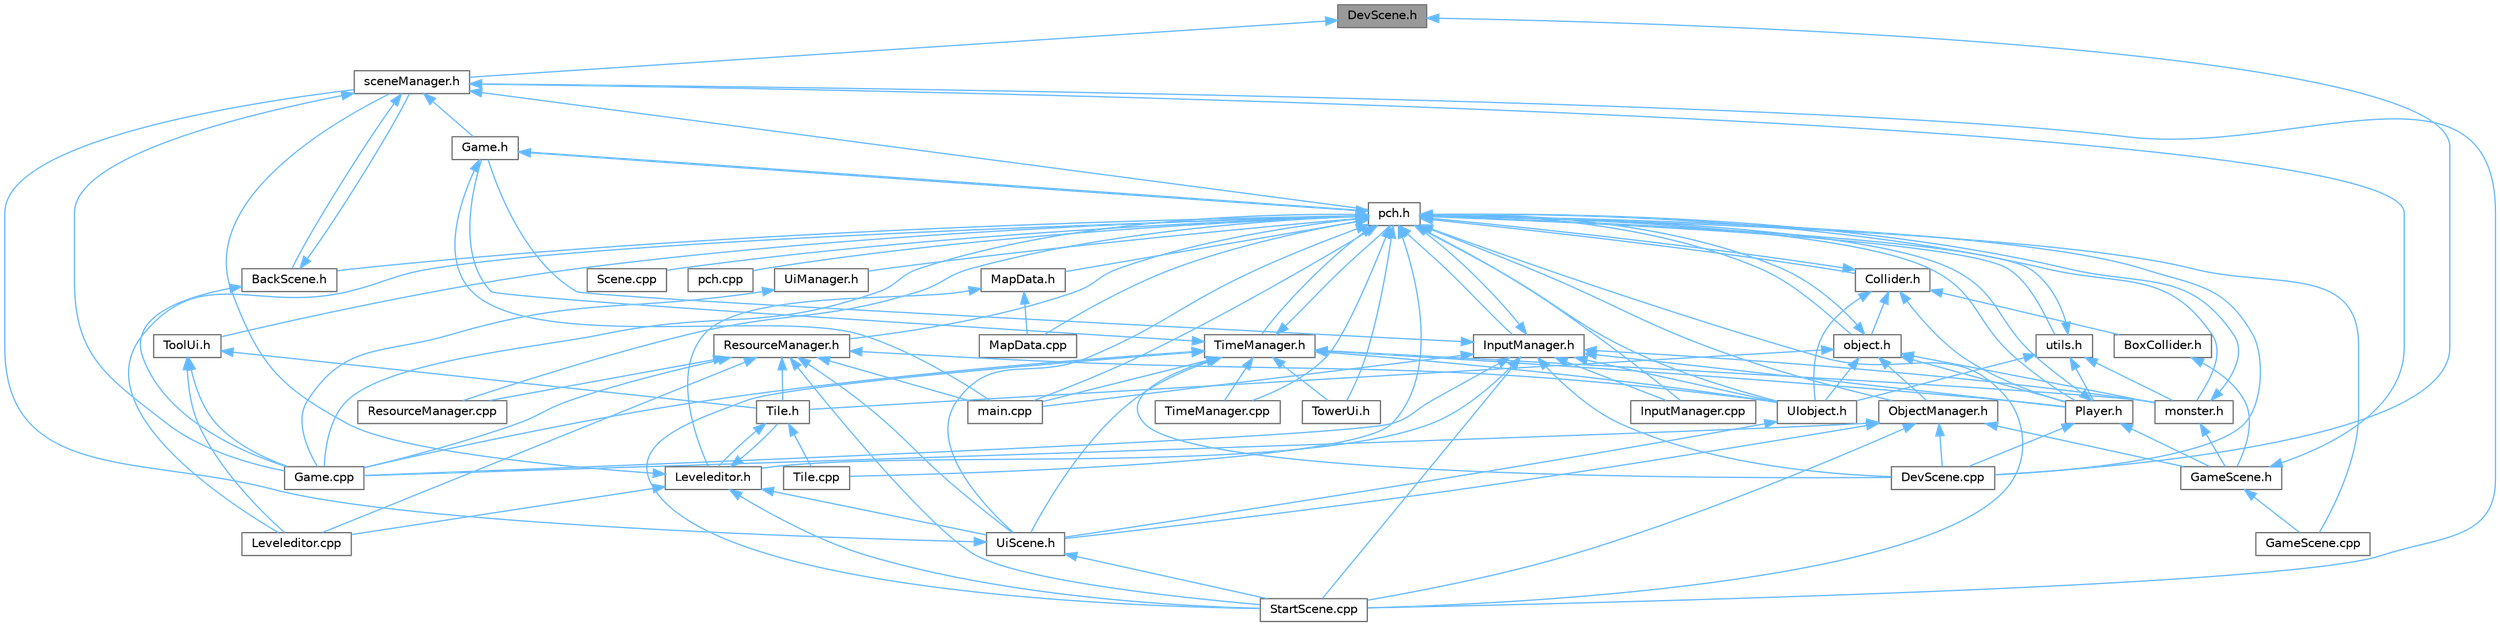 digraph "DevScene.h"
{
 // LATEX_PDF_SIZE
  bgcolor="transparent";
  edge [fontname=Helvetica,fontsize=10,labelfontname=Helvetica,labelfontsize=10];
  node [fontname=Helvetica,fontsize=10,shape=box,height=0.2,width=0.4];
  Node1 [id="Node000001",label="DevScene.h",height=0.2,width=0.4,color="gray40", fillcolor="grey60", style="filled", fontcolor="black",tooltip=" "];
  Node1 -> Node2 [id="edge1_Node000001_Node000002",dir="back",color="steelblue1",style="solid",tooltip=" "];
  Node2 [id="Node000002",label="DevScene.cpp",height=0.2,width=0.4,color="grey40", fillcolor="white", style="filled",URL="$_dev_scene_8cpp.html",tooltip=" "];
  Node1 -> Node3 [id="edge2_Node000001_Node000003",dir="back",color="steelblue1",style="solid",tooltip=" "];
  Node3 [id="Node000003",label="sceneManager.h",height=0.2,width=0.4,color="grey40", fillcolor="white", style="filled",URL="$scene_manager_8h.html",tooltip=" "];
  Node3 -> Node4 [id="edge3_Node000003_Node000004",dir="back",color="steelblue1",style="solid",tooltip=" "];
  Node4 [id="Node000004",label="BackScene.h",height=0.2,width=0.4,color="grey40", fillcolor="white", style="filled",URL="$_back_scene_8h.html",tooltip=" "];
  Node4 -> Node5 [id="edge4_Node000004_Node000005",dir="back",color="steelblue1",style="solid",tooltip=" "];
  Node5 [id="Node000005",label="Game.cpp",height=0.2,width=0.4,color="grey40", fillcolor="white", style="filled",URL="$_game_8cpp.html",tooltip=" "];
  Node4 -> Node3 [id="edge5_Node000004_Node000003",dir="back",color="steelblue1",style="solid",tooltip=" "];
  Node3 -> Node5 [id="edge6_Node000003_Node000005",dir="back",color="steelblue1",style="solid",tooltip=" "];
  Node3 -> Node6 [id="edge7_Node000003_Node000006",dir="back",color="steelblue1",style="solid",tooltip=" "];
  Node6 [id="Node000006",label="Game.h",height=0.2,width=0.4,color="grey40", fillcolor="white", style="filled",URL="$_game_8h.html",tooltip=" "];
  Node6 -> Node7 [id="edge8_Node000006_Node000007",dir="back",color="steelblue1",style="solid",tooltip=" "];
  Node7 [id="Node000007",label="main.cpp",height=0.2,width=0.4,color="grey40", fillcolor="white", style="filled",URL="$main_8cpp.html",tooltip=" "];
  Node6 -> Node8 [id="edge9_Node000006_Node000008",dir="back",color="steelblue1",style="solid",tooltip=" "];
  Node8 [id="Node000008",label="pch.h",height=0.2,width=0.4,color="grey40", fillcolor="white", style="filled",URL="$pch_8h.html",tooltip=" "];
  Node8 -> Node4 [id="edge10_Node000008_Node000004",dir="back",color="steelblue1",style="solid",tooltip=" "];
  Node8 -> Node9 [id="edge11_Node000008_Node000009",dir="back",color="steelblue1",style="solid",tooltip=" "];
  Node9 [id="Node000009",label="Collider.h",height=0.2,width=0.4,color="grey40", fillcolor="white", style="filled",URL="$_collider_8h.html",tooltip=" "];
  Node9 -> Node10 [id="edge12_Node000009_Node000010",dir="back",color="steelblue1",style="solid",tooltip=" "];
  Node10 [id="Node000010",label="BoxCollider.h",height=0.2,width=0.4,color="grey40", fillcolor="white", style="filled",URL="$_box_collider_8h.html",tooltip=" "];
  Node10 -> Node11 [id="edge13_Node000010_Node000011",dir="back",color="steelblue1",style="solid",tooltip=" "];
  Node11 [id="Node000011",label="GameScene.h",height=0.2,width=0.4,color="grey40", fillcolor="white", style="filled",URL="$_game_scene_8h.html",tooltip=" "];
  Node11 -> Node12 [id="edge14_Node000011_Node000012",dir="back",color="steelblue1",style="solid",tooltip=" "];
  Node12 [id="Node000012",label="GameScene.cpp",height=0.2,width=0.4,color="grey40", fillcolor="white", style="filled",URL="$_game_scene_8cpp.html",tooltip=" "];
  Node11 -> Node3 [id="edge15_Node000011_Node000003",dir="back",color="steelblue1",style="solid",tooltip=" "];
  Node9 -> Node13 [id="edge16_Node000009_Node000013",dir="back",color="steelblue1",style="solid",tooltip=" "];
  Node13 [id="Node000013",label="Player.h",height=0.2,width=0.4,color="grey40", fillcolor="white", style="filled",URL="$_player_8h.html",tooltip=" "];
  Node13 -> Node2 [id="edge17_Node000013_Node000002",dir="back",color="steelblue1",style="solid",tooltip=" "];
  Node13 -> Node11 [id="edge18_Node000013_Node000011",dir="back",color="steelblue1",style="solid",tooltip=" "];
  Node13 -> Node8 [id="edge19_Node000013_Node000008",dir="back",color="steelblue1",style="solid",tooltip=" "];
  Node9 -> Node14 [id="edge20_Node000009_Node000014",dir="back",color="steelblue1",style="solid",tooltip=" "];
  Node14 [id="Node000014",label="UIobject.h",height=0.2,width=0.4,color="grey40", fillcolor="white", style="filled",URL="$_u_iobject_8h.html",tooltip=" "];
  Node14 -> Node15 [id="edge21_Node000014_Node000015",dir="back",color="steelblue1",style="solid",tooltip=" "];
  Node15 [id="Node000015",label="UiScene.h",height=0.2,width=0.4,color="grey40", fillcolor="white", style="filled",URL="$_ui_scene_8h.html",tooltip=" "];
  Node15 -> Node16 [id="edge22_Node000015_Node000016",dir="back",color="steelblue1",style="solid",tooltip=" "];
  Node16 [id="Node000016",label="StartScene.cpp",height=0.2,width=0.4,color="grey40", fillcolor="white", style="filled",URL="$_start_scene_8cpp.html",tooltip=" "];
  Node15 -> Node3 [id="edge23_Node000015_Node000003",dir="back",color="steelblue1",style="solid",tooltip=" "];
  Node9 -> Node17 [id="edge24_Node000009_Node000017",dir="back",color="steelblue1",style="solid",tooltip=" "];
  Node17 [id="Node000017",label="object.h",height=0.2,width=0.4,color="grey40", fillcolor="white", style="filled",URL="$object_8h.html",tooltip=" "];
  Node17 -> Node18 [id="edge25_Node000017_Node000018",dir="back",color="steelblue1",style="solid",tooltip=" "];
  Node18 [id="Node000018",label="ObjectManager.h",height=0.2,width=0.4,color="grey40", fillcolor="white", style="filled",URL="$_object_manager_8h.html",tooltip=" "];
  Node18 -> Node2 [id="edge26_Node000018_Node000002",dir="back",color="steelblue1",style="solid",tooltip=" "];
  Node18 -> Node5 [id="edge27_Node000018_Node000005",dir="back",color="steelblue1",style="solid",tooltip=" "];
  Node18 -> Node11 [id="edge28_Node000018_Node000011",dir="back",color="steelblue1",style="solid",tooltip=" "];
  Node18 -> Node16 [id="edge29_Node000018_Node000016",dir="back",color="steelblue1",style="solid",tooltip=" "];
  Node18 -> Node15 [id="edge30_Node000018_Node000015",dir="back",color="steelblue1",style="solid",tooltip=" "];
  Node17 -> Node13 [id="edge31_Node000017_Node000013",dir="back",color="steelblue1",style="solid",tooltip=" "];
  Node17 -> Node19 [id="edge32_Node000017_Node000019",dir="back",color="steelblue1",style="solid",tooltip=" "];
  Node19 [id="Node000019",label="Tile.h",height=0.2,width=0.4,color="grey40", fillcolor="white", style="filled",URL="$_tile_8h.html",tooltip=" "];
  Node19 -> Node20 [id="edge33_Node000019_Node000020",dir="back",color="steelblue1",style="solid",tooltip=" "];
  Node20 [id="Node000020",label="Leveleditor.h",height=0.2,width=0.4,color="grey40", fillcolor="white", style="filled",URL="$_leveleditor_8h.html",tooltip=" "];
  Node20 -> Node21 [id="edge34_Node000020_Node000021",dir="back",color="steelblue1",style="solid",tooltip=" "];
  Node21 [id="Node000021",label="Leveleditor.cpp",height=0.2,width=0.4,color="grey40", fillcolor="white", style="filled",URL="$_leveleditor_8cpp.html",tooltip=" "];
  Node20 -> Node16 [id="edge35_Node000020_Node000016",dir="back",color="steelblue1",style="solid",tooltip=" "];
  Node20 -> Node19 [id="edge36_Node000020_Node000019",dir="back",color="steelblue1",style="solid",tooltip=" "];
  Node20 -> Node15 [id="edge37_Node000020_Node000015",dir="back",color="steelblue1",style="solid",tooltip=" "];
  Node20 -> Node3 [id="edge38_Node000020_Node000003",dir="back",color="steelblue1",style="solid",tooltip=" "];
  Node19 -> Node22 [id="edge39_Node000019_Node000022",dir="back",color="steelblue1",style="solid",tooltip=" "];
  Node22 [id="Node000022",label="Tile.cpp",height=0.2,width=0.4,color="grey40", fillcolor="white", style="filled",URL="$_tile_8cpp.html",tooltip=" "];
  Node17 -> Node14 [id="edge40_Node000017_Node000014",dir="back",color="steelblue1",style="solid",tooltip=" "];
  Node17 -> Node23 [id="edge41_Node000017_Node000023",dir="back",color="steelblue1",style="solid",tooltip=" "];
  Node23 [id="Node000023",label="monster.h",height=0.2,width=0.4,color="grey40", fillcolor="white", style="filled",URL="$monster_8h.html",tooltip=" "];
  Node23 -> Node11 [id="edge42_Node000023_Node000011",dir="back",color="steelblue1",style="solid",tooltip=" "];
  Node23 -> Node8 [id="edge43_Node000023_Node000008",dir="back",color="steelblue1",style="solid",tooltip=" "];
  Node17 -> Node8 [id="edge44_Node000017_Node000008",dir="back",color="steelblue1",style="solid",tooltip=" "];
  Node9 -> Node8 [id="edge45_Node000009_Node000008",dir="back",color="steelblue1",style="solid",tooltip=" "];
  Node8 -> Node2 [id="edge46_Node000008_Node000002",dir="back",color="steelblue1",style="solid",tooltip=" "];
  Node8 -> Node5 [id="edge47_Node000008_Node000005",dir="back",color="steelblue1",style="solid",tooltip=" "];
  Node8 -> Node6 [id="edge48_Node000008_Node000006",dir="back",color="steelblue1",style="solid",tooltip=" "];
  Node8 -> Node12 [id="edge49_Node000008_Node000012",dir="back",color="steelblue1",style="solid",tooltip=" "];
  Node8 -> Node24 [id="edge50_Node000008_Node000024",dir="back",color="steelblue1",style="solid",tooltip=" "];
  Node24 [id="Node000024",label="InputManager.cpp",height=0.2,width=0.4,color="grey40", fillcolor="white", style="filled",URL="$_input_manager_8cpp.html",tooltip=" "];
  Node8 -> Node25 [id="edge51_Node000008_Node000025",dir="back",color="steelblue1",style="solid",tooltip=" "];
  Node25 [id="Node000025",label="InputManager.h",height=0.2,width=0.4,color="grey40", fillcolor="white", style="filled",URL="$_input_manager_8h.html",tooltip=" "];
  Node25 -> Node2 [id="edge52_Node000025_Node000002",dir="back",color="steelblue1",style="solid",tooltip=" "];
  Node25 -> Node5 [id="edge53_Node000025_Node000005",dir="back",color="steelblue1",style="solid",tooltip=" "];
  Node25 -> Node6 [id="edge54_Node000025_Node000006",dir="back",color="steelblue1",style="solid",tooltip=" "];
  Node25 -> Node24 [id="edge55_Node000025_Node000024",dir="back",color="steelblue1",style="solid",tooltip=" "];
  Node25 -> Node20 [id="edge56_Node000025_Node000020",dir="back",color="steelblue1",style="solid",tooltip=" "];
  Node25 -> Node13 [id="edge57_Node000025_Node000013",dir="back",color="steelblue1",style="solid",tooltip=" "];
  Node25 -> Node16 [id="edge58_Node000025_Node000016",dir="back",color="steelblue1",style="solid",tooltip=" "];
  Node25 -> Node14 [id="edge59_Node000025_Node000014",dir="back",color="steelblue1",style="solid",tooltip=" "];
  Node25 -> Node7 [id="edge60_Node000025_Node000007",dir="back",color="steelblue1",style="solid",tooltip=" "];
  Node25 -> Node23 [id="edge61_Node000025_Node000023",dir="back",color="steelblue1",style="solid",tooltip=" "];
  Node25 -> Node8 [id="edge62_Node000025_Node000008",dir="back",color="steelblue1",style="solid",tooltip=" "];
  Node8 -> Node21 [id="edge63_Node000008_Node000021",dir="back",color="steelblue1",style="solid",tooltip=" "];
  Node8 -> Node26 [id="edge64_Node000008_Node000026",dir="back",color="steelblue1",style="solid",tooltip=" "];
  Node26 [id="Node000026",label="MapData.cpp",height=0.2,width=0.4,color="grey40", fillcolor="white", style="filled",URL="$_map_data_8cpp.html",tooltip=" "];
  Node8 -> Node27 [id="edge65_Node000008_Node000027",dir="back",color="steelblue1",style="solid",tooltip=" "];
  Node27 [id="Node000027",label="MapData.h",height=0.2,width=0.4,color="grey40", fillcolor="white", style="filled",URL="$_map_data_8h.html",tooltip=" "];
  Node27 -> Node20 [id="edge66_Node000027_Node000020",dir="back",color="steelblue1",style="solid",tooltip=" "];
  Node27 -> Node26 [id="edge67_Node000027_Node000026",dir="back",color="steelblue1",style="solid",tooltip=" "];
  Node8 -> Node18 [id="edge68_Node000008_Node000018",dir="back",color="steelblue1",style="solid",tooltip=" "];
  Node8 -> Node13 [id="edge69_Node000008_Node000013",dir="back",color="steelblue1",style="solid",tooltip=" "];
  Node8 -> Node28 [id="edge70_Node000008_Node000028",dir="back",color="steelblue1",style="solid",tooltip=" "];
  Node28 [id="Node000028",label="ResourceManager.cpp",height=0.2,width=0.4,color="grey40", fillcolor="white", style="filled",URL="$_resource_manager_8cpp.html",tooltip=" "];
  Node8 -> Node29 [id="edge71_Node000008_Node000029",dir="back",color="steelblue1",style="solid",tooltip=" "];
  Node29 [id="Node000029",label="ResourceManager.h",height=0.2,width=0.4,color="grey40", fillcolor="white", style="filled",URL="$_resource_manager_8h.html",tooltip=" "];
  Node29 -> Node5 [id="edge72_Node000029_Node000005",dir="back",color="steelblue1",style="solid",tooltip=" "];
  Node29 -> Node21 [id="edge73_Node000029_Node000021",dir="back",color="steelblue1",style="solid",tooltip=" "];
  Node29 -> Node28 [id="edge74_Node000029_Node000028",dir="back",color="steelblue1",style="solid",tooltip=" "];
  Node29 -> Node16 [id="edge75_Node000029_Node000016",dir="back",color="steelblue1",style="solid",tooltip=" "];
  Node29 -> Node19 [id="edge76_Node000029_Node000019",dir="back",color="steelblue1",style="solid",tooltip=" "];
  Node29 -> Node14 [id="edge77_Node000029_Node000014",dir="back",color="steelblue1",style="solid",tooltip=" "];
  Node29 -> Node15 [id="edge78_Node000029_Node000015",dir="back",color="steelblue1",style="solid",tooltip=" "];
  Node29 -> Node7 [id="edge79_Node000029_Node000007",dir="back",color="steelblue1",style="solid",tooltip=" "];
  Node8 -> Node30 [id="edge80_Node000008_Node000030",dir="back",color="steelblue1",style="solid",tooltip=" "];
  Node30 [id="Node000030",label="Scene.cpp",height=0.2,width=0.4,color="grey40", fillcolor="white", style="filled",URL="$_scene_8cpp.html",tooltip=" "];
  Node8 -> Node16 [id="edge81_Node000008_Node000016",dir="back",color="steelblue1",style="solid",tooltip=" "];
  Node8 -> Node22 [id="edge82_Node000008_Node000022",dir="back",color="steelblue1",style="solid",tooltip=" "];
  Node8 -> Node31 [id="edge83_Node000008_Node000031",dir="back",color="steelblue1",style="solid",tooltip=" "];
  Node31 [id="Node000031",label="TimeManager.cpp",height=0.2,width=0.4,color="grey40", fillcolor="white", style="filled",URL="$_time_manager_8cpp.html",tooltip=" "];
  Node8 -> Node32 [id="edge84_Node000008_Node000032",dir="back",color="steelblue1",style="solid",tooltip=" "];
  Node32 [id="Node000032",label="TimeManager.h",height=0.2,width=0.4,color="grey40", fillcolor="white", style="filled",URL="$_time_manager_8h.html",tooltip=" "];
  Node32 -> Node2 [id="edge85_Node000032_Node000002",dir="back",color="steelblue1",style="solid",tooltip=" "];
  Node32 -> Node5 [id="edge86_Node000032_Node000005",dir="back",color="steelblue1",style="solid",tooltip=" "];
  Node32 -> Node6 [id="edge87_Node000032_Node000006",dir="back",color="steelblue1",style="solid",tooltip=" "];
  Node32 -> Node13 [id="edge88_Node000032_Node000013",dir="back",color="steelblue1",style="solid",tooltip=" "];
  Node32 -> Node16 [id="edge89_Node000032_Node000016",dir="back",color="steelblue1",style="solid",tooltip=" "];
  Node32 -> Node31 [id="edge90_Node000032_Node000031",dir="back",color="steelblue1",style="solid",tooltip=" "];
  Node32 -> Node33 [id="edge91_Node000032_Node000033",dir="back",color="steelblue1",style="solid",tooltip=" "];
  Node33 [id="Node000033",label="TowerUi.h",height=0.2,width=0.4,color="grey40", fillcolor="white", style="filled",URL="$_tower_ui_8h.html",tooltip=" "];
  Node32 -> Node14 [id="edge92_Node000032_Node000014",dir="back",color="steelblue1",style="solid",tooltip=" "];
  Node32 -> Node15 [id="edge93_Node000032_Node000015",dir="back",color="steelblue1",style="solid",tooltip=" "];
  Node32 -> Node7 [id="edge94_Node000032_Node000007",dir="back",color="steelblue1",style="solid",tooltip=" "];
  Node32 -> Node23 [id="edge95_Node000032_Node000023",dir="back",color="steelblue1",style="solid",tooltip=" "];
  Node32 -> Node8 [id="edge96_Node000032_Node000008",dir="back",color="steelblue1",style="solid",tooltip=" "];
  Node8 -> Node34 [id="edge97_Node000008_Node000034",dir="back",color="steelblue1",style="solid",tooltip=" "];
  Node34 [id="Node000034",label="ToolUi.h",height=0.2,width=0.4,color="grey40", fillcolor="white", style="filled",URL="$_tool_ui_8h.html",tooltip=" "];
  Node34 -> Node5 [id="edge98_Node000034_Node000005",dir="back",color="steelblue1",style="solid",tooltip=" "];
  Node34 -> Node21 [id="edge99_Node000034_Node000021",dir="back",color="steelblue1",style="solid",tooltip=" "];
  Node34 -> Node19 [id="edge100_Node000034_Node000019",dir="back",color="steelblue1",style="solid",tooltip=" "];
  Node8 -> Node33 [id="edge101_Node000008_Node000033",dir="back",color="steelblue1",style="solid",tooltip=" "];
  Node8 -> Node14 [id="edge102_Node000008_Node000014",dir="back",color="steelblue1",style="solid",tooltip=" "];
  Node8 -> Node35 [id="edge103_Node000008_Node000035",dir="back",color="steelblue1",style="solid",tooltip=" "];
  Node35 [id="Node000035",label="UiManager.h",height=0.2,width=0.4,color="grey40", fillcolor="white", style="filled",URL="$_ui_manager_8h.html",tooltip=" "];
  Node35 -> Node5 [id="edge104_Node000035_Node000005",dir="back",color="steelblue1",style="solid",tooltip=" "];
  Node8 -> Node15 [id="edge105_Node000008_Node000015",dir="back",color="steelblue1",style="solid",tooltip=" "];
  Node8 -> Node7 [id="edge106_Node000008_Node000007",dir="back",color="steelblue1",style="solid",tooltip=" "];
  Node8 -> Node23 [id="edge107_Node000008_Node000023",dir="back",color="steelblue1",style="solid",tooltip=" "];
  Node8 -> Node17 [id="edge108_Node000008_Node000017",dir="back",color="steelblue1",style="solid",tooltip=" "];
  Node8 -> Node36 [id="edge109_Node000008_Node000036",dir="back",color="steelblue1",style="solid",tooltip=" "];
  Node36 [id="Node000036",label="pch.cpp",height=0.2,width=0.4,color="grey40", fillcolor="white", style="filled",URL="$pch_8cpp.html",tooltip=" "];
  Node8 -> Node37 [id="edge110_Node000008_Node000037",dir="back",color="steelblue1",style="solid",tooltip=" "];
  Node37 [id="Node000037",label="utils.h",height=0.2,width=0.4,color="grey40", fillcolor="white", style="filled",URL="$utils_8h.html",tooltip=" "];
  Node37 -> Node13 [id="edge111_Node000037_Node000013",dir="back",color="steelblue1",style="solid",tooltip=" "];
  Node37 -> Node14 [id="edge112_Node000037_Node000014",dir="back",color="steelblue1",style="solid",tooltip=" "];
  Node37 -> Node23 [id="edge113_Node000037_Node000023",dir="back",color="steelblue1",style="solid",tooltip=" "];
  Node37 -> Node8 [id="edge114_Node000037_Node000008",dir="back",color="steelblue1",style="solid",tooltip=" "];
  Node3 -> Node16 [id="edge115_Node000003_Node000016",dir="back",color="steelblue1",style="solid",tooltip=" "];
  Node3 -> Node8 [id="edge116_Node000003_Node000008",dir="back",color="steelblue1",style="solid",tooltip=" "];
}
